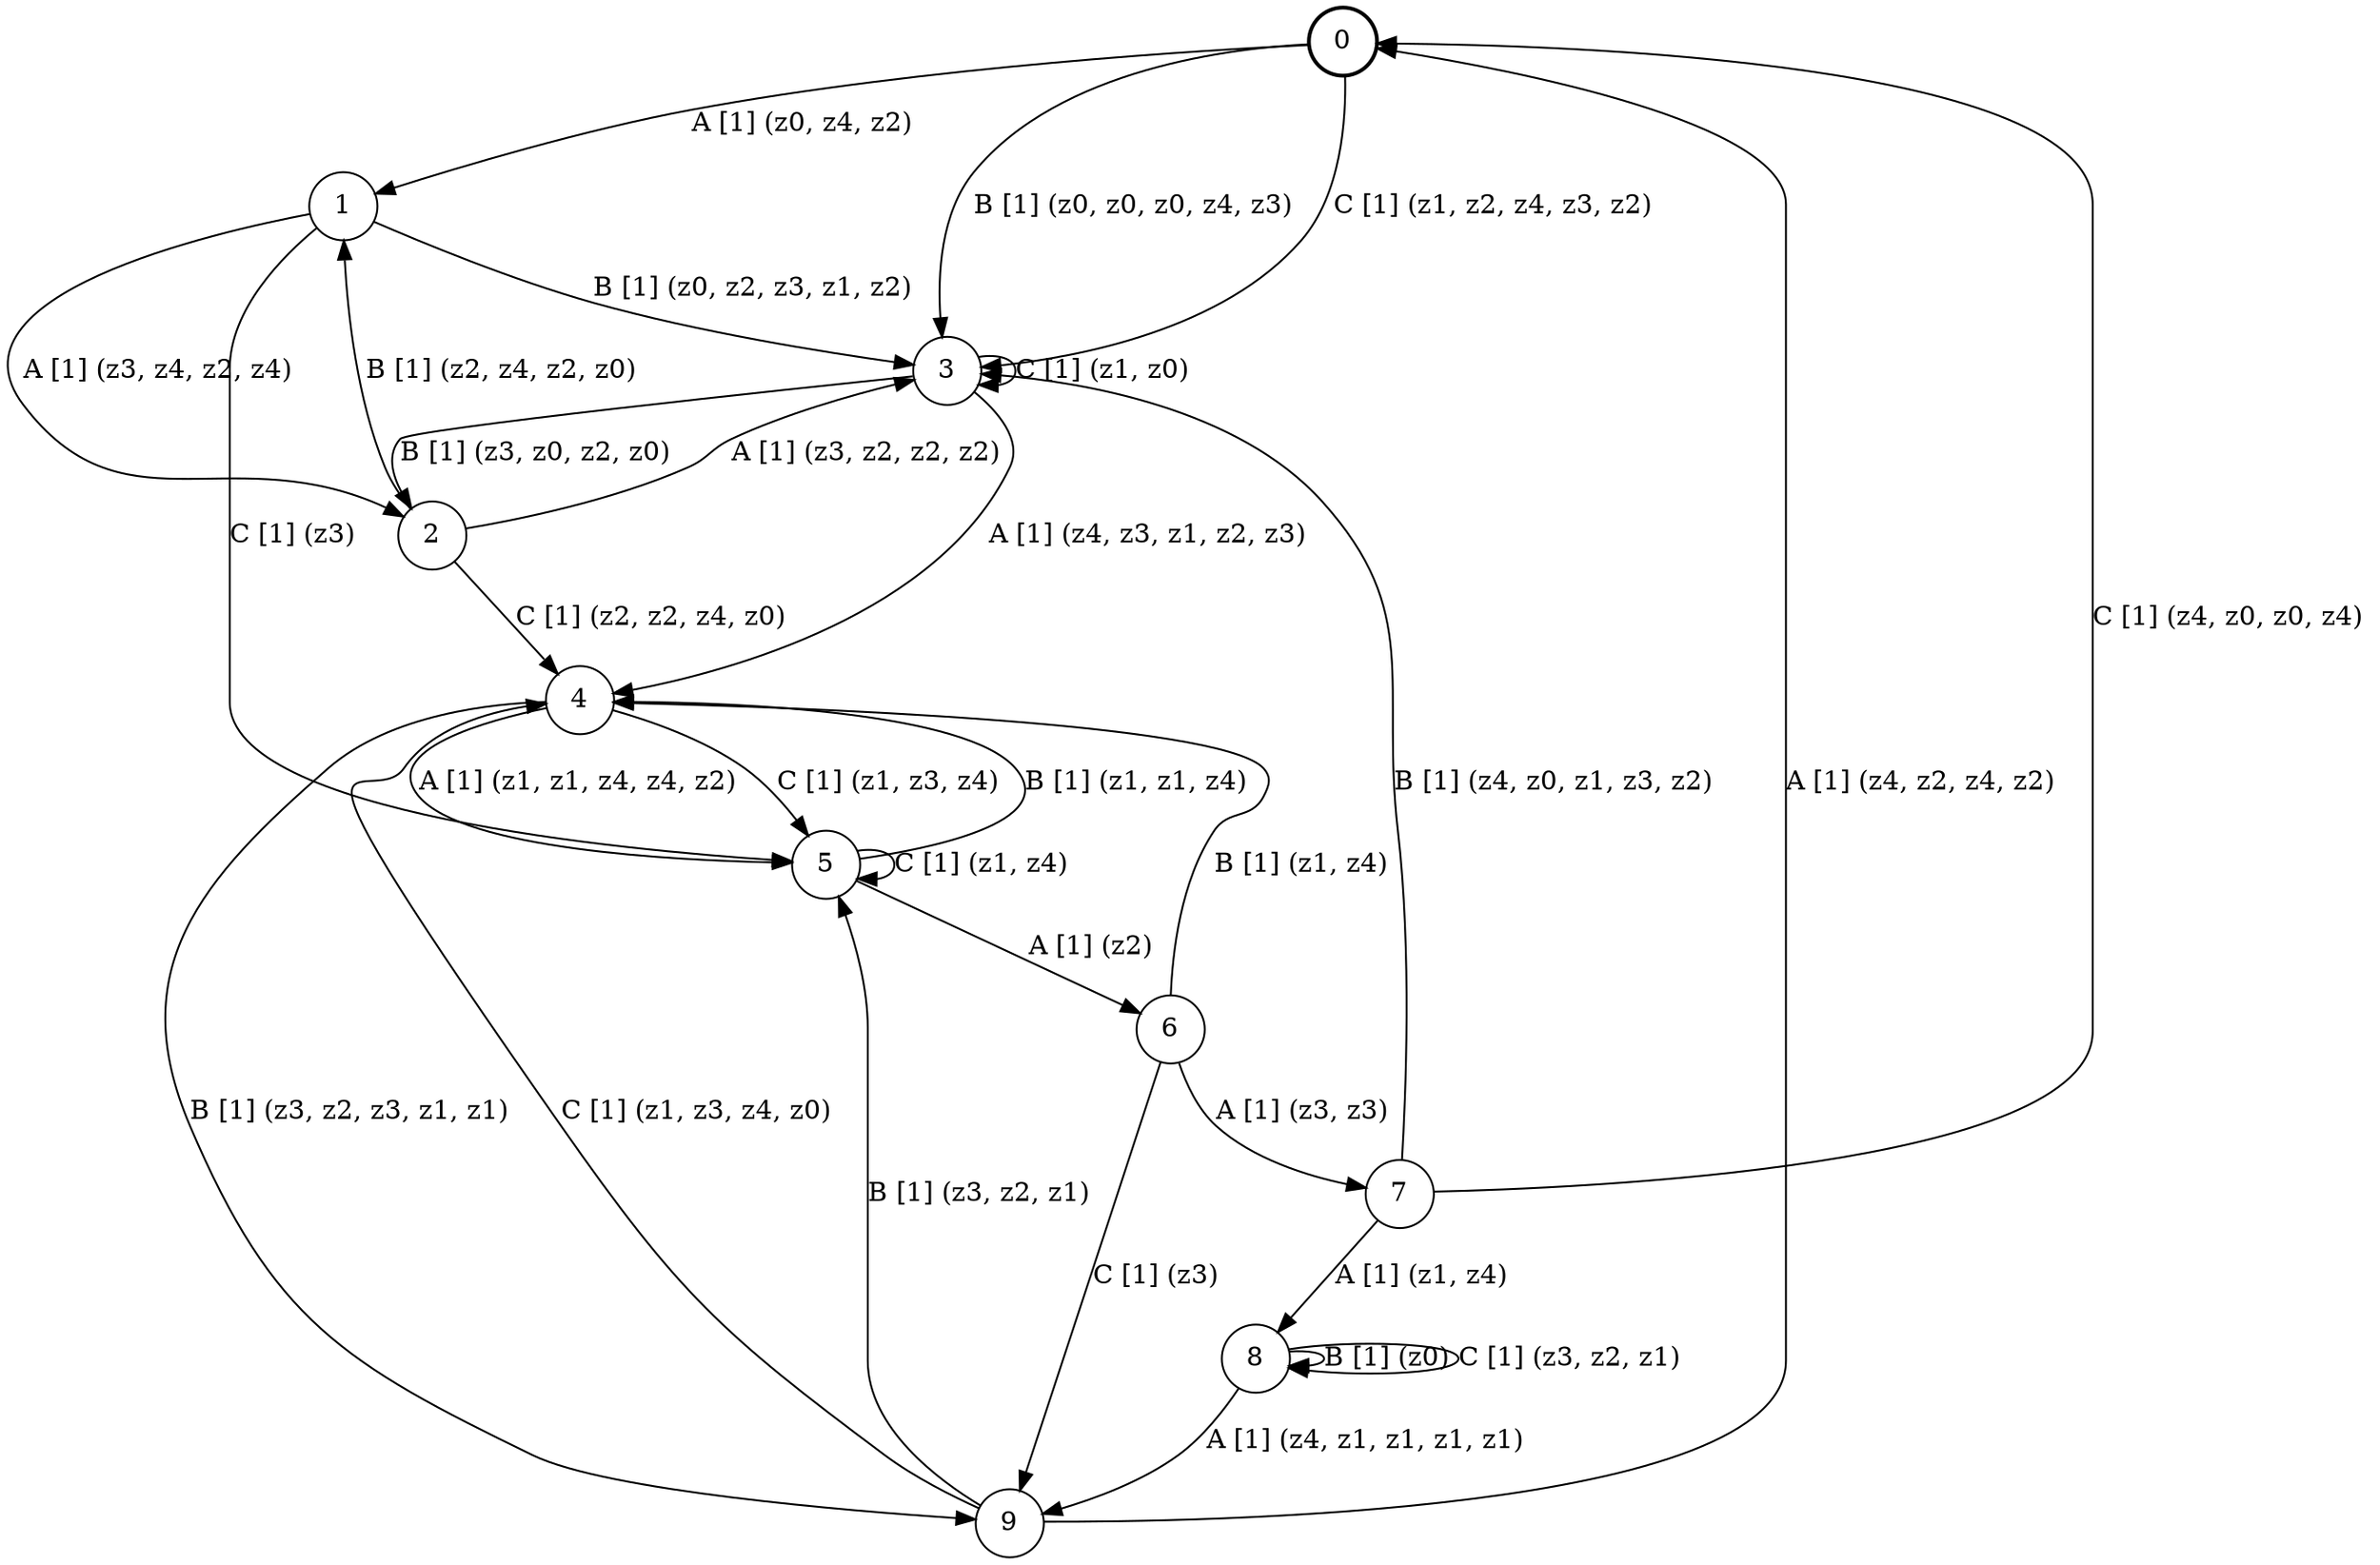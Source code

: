 # generated file, don't try to modify
# command: dot -Tpng <filename> > tree.png
digraph Automaton {
    node [shape = circle];
    0 [style = "bold"];
    0 -> 1 [label = "A [1] (z0, z4, z2) "];
    0 -> 3 [label = "B [1] (z0, z0, z0, z4, z3) "];
    0 -> 3 [label = "C [1] (z1, z2, z4, z3, z2) "];
    1 -> 2 [label = "A [1] (z3, z4, z2, z4) "];
    1 -> 3 [label = "B [1] (z0, z2, z3, z1, z2) "];
    1 -> 5 [label = "C [1] (z3) "];
    2 -> 3 [label = "A [1] (z3, z2, z2, z2) "];
    2 -> 1 [label = "B [1] (z2, z4, z2, z0) "];
    2 -> 4 [label = "C [1] (z2, z2, z4, z0) "];
    3 -> 4 [label = "A [1] (z4, z3, z1, z2, z3) "];
    3 -> 2 [label = "B [1] (z3, z0, z2, z0) "];
    3 -> 3 [label = "C [1] (z1, z0) "];
    4 -> 5 [label = "A [1] (z1, z1, z4, z4, z2) "];
    4 -> 9 [label = "B [1] (z3, z2, z3, z1, z1) "];
    4 -> 5 [label = "C [1] (z1, z3, z4) "];
    5 -> 6 [label = "A [1] (z2) "];
    5 -> 4 [label = "B [1] (z1, z1, z4) "];
    5 -> 5 [label = "C [1] (z1, z4) "];
    6 -> 7 [label = "A [1] (z3, z3) "];
    6 -> 4 [label = "B [1] (z1, z4) "];
    6 -> 9 [label = "C [1] (z3) "];
    7 -> 8 [label = "A [1] (z1, z4) "];
    7 -> 3 [label = "B [1] (z4, z0, z1, z3, z2) "];
    7 -> 0 [label = "C [1] (z4, z0, z0, z4) "];
    8 -> 9 [label = "A [1] (z4, z1, z1, z1, z1) "];
    8 -> 8 [label = "B [1] (z0) "];
    8 -> 8 [label = "C [1] (z3, z2, z1) "];
    9 -> 0 [label = "A [1] (z4, z2, z4, z2) "];
    9 -> 5 [label = "B [1] (z3, z2, z1) "];
    9 -> 4 [label = "C [1] (z1, z3, z4, z0) "];
}
